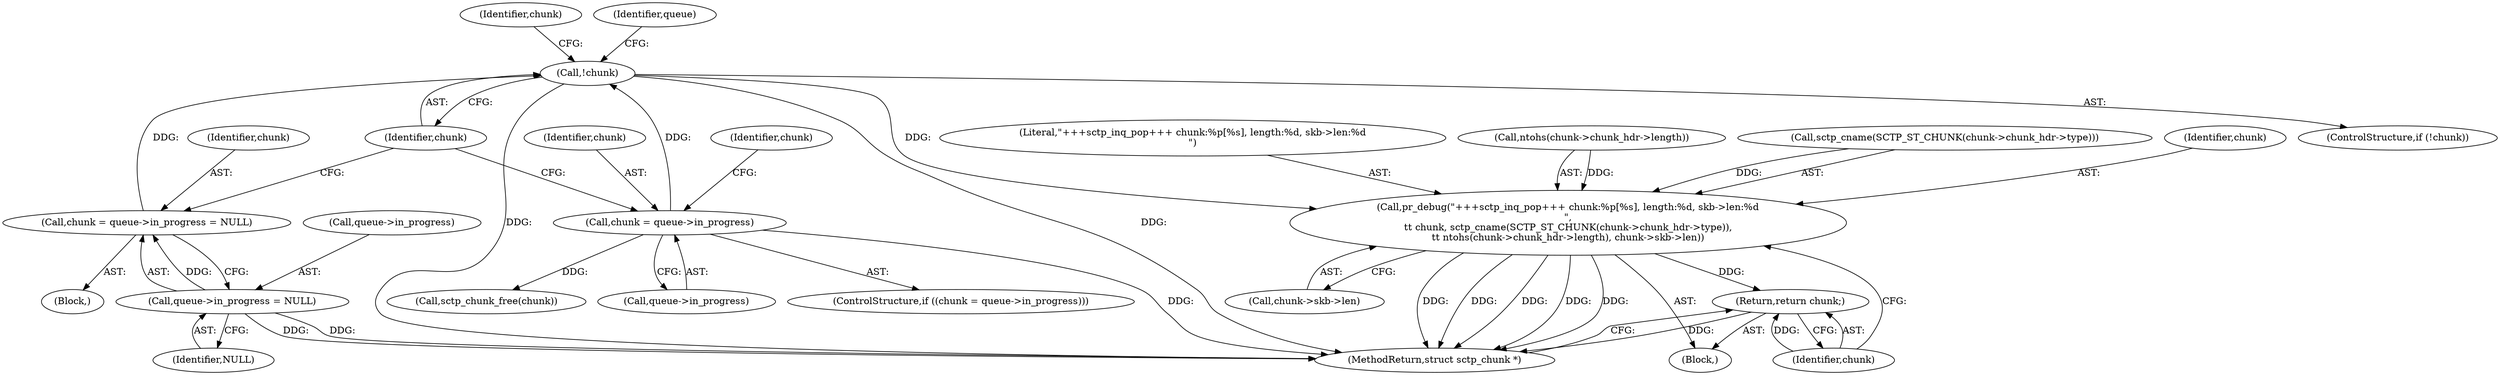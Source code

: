 digraph "0_linux_26b87c7881006311828bb0ab271a551a62dcceb4@pointer" {
"1000173" [label="(Call,!chunk)"];
"1000122" [label="(Call,chunk = queue->in_progress)"];
"1000143" [label="(Call,chunk = queue->in_progress = NULL)"];
"1000145" [label="(Call,queue->in_progress = NULL)"];
"1000317" [label="(Call,pr_debug(\"+++sctp_inq_pop+++ chunk:%p[%s], length:%d, skb->len:%d\n\",\n\t\t chunk, sctp_cname(SCTP_ST_CHUNK(chunk->chunk_hdr->type)),\n\t\t ntohs(chunk->chunk_hdr->length), chunk->skb->len))"];
"1000338" [label="(Return,return chunk;)"];
"1000340" [label="(MethodReturn,struct sctp_chunk *)"];
"1000146" [label="(Call,queue->in_progress)"];
"1000215" [label="(Identifier,chunk)"];
"1000115" [label="(Block,)"];
"1000320" [label="(Call,sctp_cname(SCTP_ST_CHUNK(chunk->chunk_hdr->type)))"];
"1000317" [label="(Call,pr_debug(\"+++sctp_inq_pop+++ chunk:%p[%s], length:%d, skb->len:%d\n\",\n\t\t chunk, sctp_cname(SCTP_ST_CHUNK(chunk->chunk_hdr->type)),\n\t\t ntohs(chunk->chunk_hdr->length), chunk->skb->len))"];
"1000122" [label="(Call,chunk = queue->in_progress)"];
"1000339" [label="(Identifier,chunk)"];
"1000143" [label="(Call,chunk = queue->in_progress = NULL)"];
"1000140" [label="(Block,)"];
"1000181" [label="(Identifier,queue)"];
"1000338" [label="(Return,return chunk;)"];
"1000131" [label="(Identifier,chunk)"];
"1000318" [label="(Literal,\"+++sctp_inq_pop+++ chunk:%p[%s], length:%d, skb->len:%d\n\")"];
"1000174" [label="(Identifier,chunk)"];
"1000149" [label="(Identifier,NULL)"];
"1000121" [label="(ControlStructure,if ((chunk = queue->in_progress)))"];
"1000172" [label="(ControlStructure,if (!chunk))"];
"1000141" [label="(Call,sctp_chunk_free(chunk))"];
"1000173" [label="(Call,!chunk)"];
"1000327" [label="(Call,ntohs(chunk->chunk_hdr->length))"];
"1000145" [label="(Call,queue->in_progress = NULL)"];
"1000319" [label="(Identifier,chunk)"];
"1000144" [label="(Identifier,chunk)"];
"1000333" [label="(Call,chunk->skb->len)"];
"1000123" [label="(Identifier,chunk)"];
"1000124" [label="(Call,queue->in_progress)"];
"1000173" -> "1000172"  [label="AST: "];
"1000173" -> "1000174"  [label="CFG: "];
"1000174" -> "1000173"  [label="AST: "];
"1000181" -> "1000173"  [label="CFG: "];
"1000215" -> "1000173"  [label="CFG: "];
"1000173" -> "1000340"  [label="DDG: "];
"1000173" -> "1000340"  [label="DDG: "];
"1000122" -> "1000173"  [label="DDG: "];
"1000143" -> "1000173"  [label="DDG: "];
"1000173" -> "1000317"  [label="DDG: "];
"1000122" -> "1000121"  [label="AST: "];
"1000122" -> "1000124"  [label="CFG: "];
"1000123" -> "1000122"  [label="AST: "];
"1000124" -> "1000122"  [label="AST: "];
"1000131" -> "1000122"  [label="CFG: "];
"1000174" -> "1000122"  [label="CFG: "];
"1000122" -> "1000340"  [label="DDG: "];
"1000122" -> "1000141"  [label="DDG: "];
"1000143" -> "1000140"  [label="AST: "];
"1000143" -> "1000145"  [label="CFG: "];
"1000144" -> "1000143"  [label="AST: "];
"1000145" -> "1000143"  [label="AST: "];
"1000174" -> "1000143"  [label="CFG: "];
"1000145" -> "1000143"  [label="DDG: "];
"1000145" -> "1000149"  [label="CFG: "];
"1000146" -> "1000145"  [label="AST: "];
"1000149" -> "1000145"  [label="AST: "];
"1000145" -> "1000340"  [label="DDG: "];
"1000145" -> "1000340"  [label="DDG: "];
"1000317" -> "1000115"  [label="AST: "];
"1000317" -> "1000333"  [label="CFG: "];
"1000318" -> "1000317"  [label="AST: "];
"1000319" -> "1000317"  [label="AST: "];
"1000320" -> "1000317"  [label="AST: "];
"1000327" -> "1000317"  [label="AST: "];
"1000333" -> "1000317"  [label="AST: "];
"1000339" -> "1000317"  [label="CFG: "];
"1000317" -> "1000340"  [label="DDG: "];
"1000317" -> "1000340"  [label="DDG: "];
"1000317" -> "1000340"  [label="DDG: "];
"1000317" -> "1000340"  [label="DDG: "];
"1000317" -> "1000340"  [label="DDG: "];
"1000320" -> "1000317"  [label="DDG: "];
"1000327" -> "1000317"  [label="DDG: "];
"1000317" -> "1000338"  [label="DDG: "];
"1000338" -> "1000115"  [label="AST: "];
"1000338" -> "1000339"  [label="CFG: "];
"1000339" -> "1000338"  [label="AST: "];
"1000340" -> "1000338"  [label="CFG: "];
"1000338" -> "1000340"  [label="DDG: "];
"1000339" -> "1000338"  [label="DDG: "];
}
